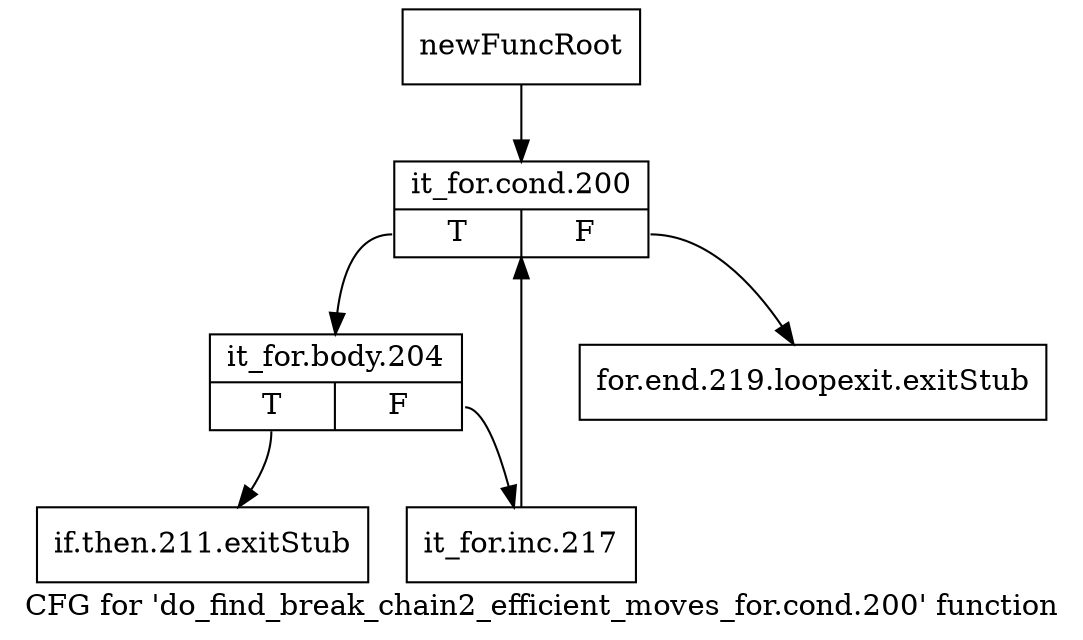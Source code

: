 digraph "CFG for 'do_find_break_chain2_efficient_moves_for.cond.200' function" {
	label="CFG for 'do_find_break_chain2_efficient_moves_for.cond.200' function";

	Node0x4437af0 [shape=record,label="{newFuncRoot}"];
	Node0x4437af0 -> Node0x4437be0;
	Node0x4437b40 [shape=record,label="{for.end.219.loopexit.exitStub}"];
	Node0x4437b90 [shape=record,label="{if.then.211.exitStub}"];
	Node0x4437be0 [shape=record,label="{it_for.cond.200|{<s0>T|<s1>F}}"];
	Node0x4437be0:s0 -> Node0x4437c30;
	Node0x4437be0:s1 -> Node0x4437b40;
	Node0x4437c30 [shape=record,label="{it_for.body.204|{<s0>T|<s1>F}}"];
	Node0x4437c30:s0 -> Node0x4437b90;
	Node0x4437c30:s1 -> Node0x4437c80;
	Node0x4437c80 [shape=record,label="{it_for.inc.217}"];
	Node0x4437c80 -> Node0x4437be0;
}
